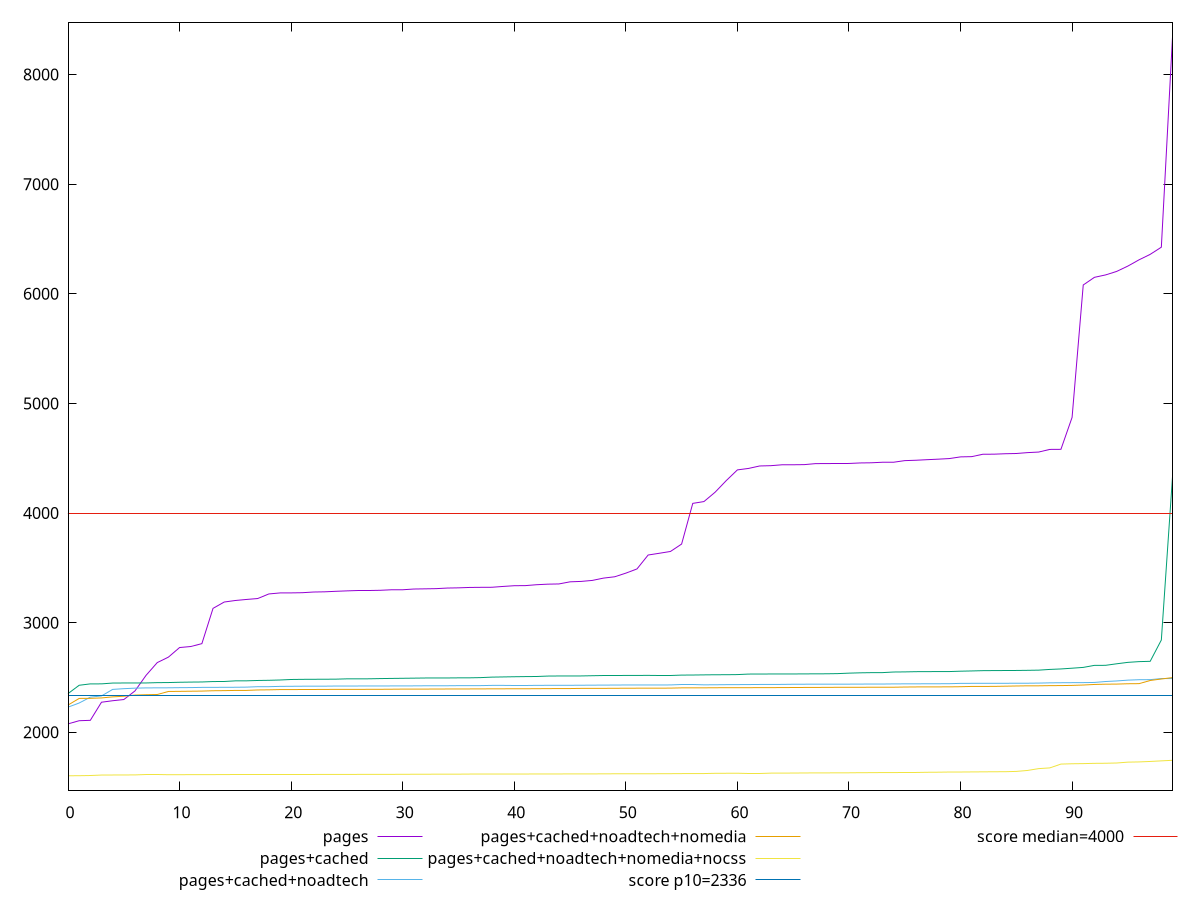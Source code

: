 reset

$pages <<EOF
0 2076.871
1 2105.5939999999996
2 2109.174
3 2274.3289999999997
4 2287.888
5 2298.7040000000006
6 2377.1255
7 2520.0695000000005
8 2635.964
9 2685.8559999999998
10 2773.184
11 2782.5210000000006
12 2808.6949999999997
13 3130.751
14 3188.2880000000005
15 3202.392
16 3211.86
17 3220.182
18 3261.9714999999997
19 3271.304
20 3271.742
21 3273.3825000000006
22 3279.595
23 3281.503999999999
24 3286.1240000000007
25 3290.1040000000003
26 3290.63
27 3290.6319999999996
28 3295.4379999999996
29 3300.196
30 3300.278
31 3306.937999999999
32 3308.633
33 3310.4850000000006
34 3315.856
35 3317.7879999999996
36 3321.3645000000006
37 3322.424
38 3323.077500000001
39 3330.5860000000002
40 3337.206
41 3338.0935
42 3346.2160000000003
43 3351.2700000000004
44 3353.348
45 3372.614
46 3376.4580000000005
47 3385.566
48 3406.5914999999995
49 3418.7245000000007
50 3451.8375
51 3490.306
52 3617.2595
53 3633.0580000000004
54 3649.5840000000003
55 3717.245
56 4088.2724999999996
57 4104.75
58 4189.954
59 4295.9855
60 4393.659
61 4407.047
62 4429.5199999999995
63 4432.1865
64 4440.294
65 4440.5485
66 4441.797999999999
67 4450.861499999999
68 4451.561
69 4451.9895
70 4452.358
71 4457.1035
72 4458.592500000001
73 4463.406500000001
74 4463.6085
75 4478.226999999999
76 4481.690500000001
77 4486.8395
78 4491.588
79 4497.044000000001
80 4512.419999999999
81 4514.6224999999995
82 4536.4185
83 4537.040499999999
84 4541.0515000000005
85 4543.188499999999
86 4551.2875
87 4556.3935
88 4580.546
89 4581.3285
90 4872.724499999999
91 6080.633000000002
92 6150.285
93 6172.3144999999995
94 6204.551
95 6253.071000000003
96 6309.976499999999
97 6359.914999999999
98 6425.352500000001
99 8342.033
EOF

$pagesCached <<EOF
0 2352.8495000000003
1 2429.0625
2 2441.67
3 2441.7825
4 2449.17
5 2449.8374999999996
6 2449.9275000000007
7 2450.13
8 2452.9575000000004
9 2453.8125
10 2456.3925
11 2458.035
12 2459.0475000000006
13 2462.9355000000005
14 2463.4875
15 2469.255
16 2469.537
17 2472.7349999999997
18 2474.3099999999995
19 2477.1000000000004
20 2481.735
21 2483.0250000000005
22 2483.647500000001
23 2484.0674999999997
24 2484.7125
25 2487.5849999999996
26 2487.7349999999997
27 2488.0650000000005
28 2490.106500000001
29 2491.4385
30 2492.6775
31 2493.9449999999997
32 2495.3055000000004
33 2495.415
34 2495.6715
35 2496.6675000000005
36 2496.9525000000003
37 2498.8499999999995
38 2503.3275
39 2505.0299999999997
40 2506.7475000000004
41 2508.18
42 2508.9825
43 2512.8900000000003
44 2513.7975
45 2514.015000000001
46 2514.1274999999996
47 2516.1675000000005
48 2518.0199999999995
49 2518.2825000000003
50 2518.4699999999993
51 2518.7850000000008
52 2519.1825
53 2520.5099999999998
54 2520.5250000000005
55 2521.8225
56 2522.4224999999997
57 2523.8295000000007
58 2524.946499999999
59 2525.2425000000003
60 2526.4529999999995
61 2531.1375000000007
62 2531.4225
63 2531.9175
64 2531.9849999999997
65 2532.0600000000004
66 2532.9075000000003
67 2533.1775
68 2533.7625000000003
69 2535.3325000000004
70 2539.62
71 2542.531000000001
72 2544.1125
73 2544.4275
74 2549.9475
75 2550.9674999999997
76 2553.0599999999995
77 2553.5099999999998
78 2553.9525000000003
79 2554.0575000000003
80 2557.3804999999998
81 2559.6450000000004
82 2562.2699999999995
83 2563.0215
84 2563.53
85 2564.0284999999994
86 2565.285
87 2566.9425
88 2573.5125000000007
89 2577.8615
90 2584.6799999999994
91 2591.9775
92 2610.4875
93 2610.9450000000006
94 2625.0225
95 2637.9300000000003
96 2644.7474999999995
97 2647.3995000000004
98 2841.9900000000002
99 4329.7725
EOF

$pagesCachedNoadtech <<EOF
0 2229.366
1 2267.2025000000003
2 2320.6274999999996
3 2331.705
4 2391.3075
5 2397.915
6 2402.7525
7 2404.9950000000003
8 2405.4825
9 2405.9325000000003
10 2407.1924999999997
11 2407.92
12 2409.5924999999997
13 2409.9300000000003
14 2410.3949999999995
15 2410.8375000000005
16 2412.12
17 2415.96
18 2416.17975
19 2418.8624999999993
20 2419.7474999999995
21 2420.52
22 2420.835
23 2420.8575
24 2422.05
25 2422.2749999999996
26 2422.3424999999997
27 2422.365
28 2422.7400000000002
29 2422.9575000000004
30 2423.1974999999998
31 2423.5575
32 2424.33
33 2424.5699999999997
34 2424.6525
35 2425.5464999999995
36 2425.7325
37 2425.965
38 2427.8475
39 2427.915
40 2428.1175
41 2428.1325
42 2428.245
43 2428.4775
44 2428.6875
45 2428.86
46 2429.3100000000004
47 2430.1499999999996
48 2430.375
49 2431.23
50 2431.5750000000003
51 2431.6349999999998
52 2431.7025
53 2431.9267499999996
54 2432.085
55 2432.7525
56 2432.79
57 2432.9775
58 2433.5775
59 2434.5375000000004
60 2434.9762500000006
61 2435.55
62 2436.3225
63 2436.825
64 2436.915
65 2438.37
66 2438.6849999999995
67 2439.0375
68 2439.0825
69 2439.1875
70 2439.3075
71 2439.945
72 2440.0049999999997
73 2440.2225
74 2441.4885000000004
75 2441.955
76 2442.24075
77 2442.5625000000005
78 2442.8999999999996
79 2443.38
80 2446.29
81 2446.7039999999997
82 2446.7677500000004
83 2447.0549999999994
84 2447.1224999999995
85 2447.5125000000003
86 2447.7074999999995
87 2448.87
88 2451.1125
89 2452.0725
90 2452.755
91 2453.2575000000006
92 2454.6825000000003
93 2463.2400000000002
94 2468.40225
95 2475.8100000000004
96 2479.665
97 2480.2575
98 2489.9249999999993
99 2490.4575000000004
EOF

$pagesCachedNoadtechNomedia <<EOF
0 2248.5371
1 2309.1675000000005
2 2309.6850000000004
3 2313.4725
4 2323.1625
5 2328.9674999999997
6 2339.565
7 2342.7225
8 2344.7775
9 2372.4375
10 2373.5024999999996
11 2374.7625
12 2375.9475
13 2379.0299999999997
14 2379.96
15 2381.8875000000003
16 2382.165
17 2386.2375
18 2387.4000000000005
19 2389.695
20 2389.9125000000004
21 2390.2125000000005
22 2390.4825
23 2391.2175000000007
24 2391.42675
25 2391.7875000000004
26 2391.8099999999995
27 2391.9599999999996
28 2392.3050000000003
29 2393.0474999999997
30 2394.00825
31 2394.0825
32 2394.2174999999997
33 2394.5625
34 2395.0575
35 2395.2525
36 2395.5299999999997
37 2395.6424999999995
38 2396.7375
39 2396.7675
40 2396.8124999999995
41 2397.205499999999
42 2397.62325
43 2398.545
44 2398.7025
45 2399.1179999999995
46 2400.585
47 2400.795
48 2400.8625
49 2401.4227499999997
50 2401.8975
51 2402.3025
52 2402.475
53 2402.5125000000003
54 2403.0449999999996
55 2405.4187499999994
56 2405.5425000000005
57 2405.6775
58 2406.352499999999
59 2406.93
60 2406.95985
61 2406.9825
62 2407.33125
63 2407.4744999999994
64 2407.9919999999997
65 2408.4975
66 2409.0075
67 2409.3959999999997
68 2409.6899999999996
69 2410.455
70 2410.5825
71 2410.6275000000005
72 2410.8599999999997
73 2411.1675000000005
74 2411.2124999999996
75 2412.87
76 2413.8149999999996
77 2413.8990000000003
78 2414.3475
79 2414.565
80 2415.8475
81 2418.345
82 2418.54
83 2418.77025
84 2420.625
85 2422.4625
86 2424.0180000000005
87 2424.0375
88 2425.63425
89 2426.14125
90 2427.7799999999997
91 2431.2375
92 2436.3975000000005
93 2438.955
94 2439.8175
95 2442.9
96 2443.8225
97 2472.675
98 2486.3025
99 2499.0225
EOF

$pagesCachedNoadtechNomediaNocss <<EOF
0 1603.369
1 1604.0395000000003
2 1605.75
3 1609.9473
4 1610.4325
5 1610.8545
6 1611.232
7 1612.2194999999997
8 1612.2399999999998
9 1613.0325
10 1613.21395
11 1613.7400000000002
12 1613.8505
13 1614.0150499999995
14 1614.366
15 1614.5549499999997
16 1614.5675
17 1614.8865
18 1614.9205000000002
19 1614.997
20 1615.087
21 1615.196
22 1615.2749999999999
23 1615.4035
24 1615.4629999999997
25 1615.5456499999996
26 1615.9835
27 1616.0448000000001
28 1616.1155000000003
29 1616.5349999999999
30 1616.5369999999998
31 1617.3979999999997
32 1617.6308
33 1617.8169999999998
34 1617.9465000000002
35 1618.1643
36 1618.984
37 1619.0504999999998
38 1619.0937
39 1619.2813999999998
40 1619.3625
41 1619.4209999999996
42 1619.8378
43 1620.0279999999998
44 1620.0715
45 1620.3745000000001
46 1620.459
47 1620.5089999999998
48 1621.076
49 1621.5430000000001
50 1621.67765
51 1621.7195000000002
52 1621.79475
53 1622.0885000000003
54 1622.4804499999998
55 1623.2374999999997
56 1623.5295999999998
57 1623.7259999999999
58 1625.8235
59 1626.2910000000002
60 1626.6631499999999
61 1626.71435
62 1626.7454000000002
63 1627.4940000000001
64 1627.6495
65 1628.2681
66 1629.0770499999999
67 1629.7089999999998
68 1629.7559999999999
69 1630.344
70 1630.4609999999998
71 1631.5245
72 1631.8165000000001
73 1632.67
74 1632.687
75 1633.28465
76 1633.48385
77 1635.306
78 1636.0475000000001
79 1637.5415
80 1637.6785
81 1638.534
82 1639.2709999999997
83 1640.0640000000003
84 1640.48545
85 1643.1950000000002
86 1651.879
87 1668.5985
88 1675.2419999999997
89 1710.0699999999997
90 1712.9769999999999
91 1714.3270000000002
92 1716.7795
93 1717.6265
94 1719.958
95 1727.762
96 1729.747
97 1733.9934999999998
98 1739.3715
99 1744.5710000000004
EOF

set key outside below
set xrange [0:99]
set yrange [1468.5957199999998:8476.806279999999]
set trange [1468.5957199999998:8476.806279999999]
set terminal svg size 640, 580 enhanced background rgb 'white'
set output "report_00011_2021-02-09T10:53:21.242Z/first-contentful-paint/comparison/sorted/all_raw.svg"

plot $pages title "pages" with line, \
     $pagesCached title "pages+cached" with line, \
     $pagesCachedNoadtech title "pages+cached+noadtech" with line, \
     $pagesCachedNoadtechNomedia title "pages+cached+noadtech+nomedia" with line, \
     $pagesCachedNoadtechNomediaNocss title "pages+cached+noadtech+nomedia+nocss" with line, \
     2336 title "score p10=2336", \
     4000 title "score median=4000"

reset
